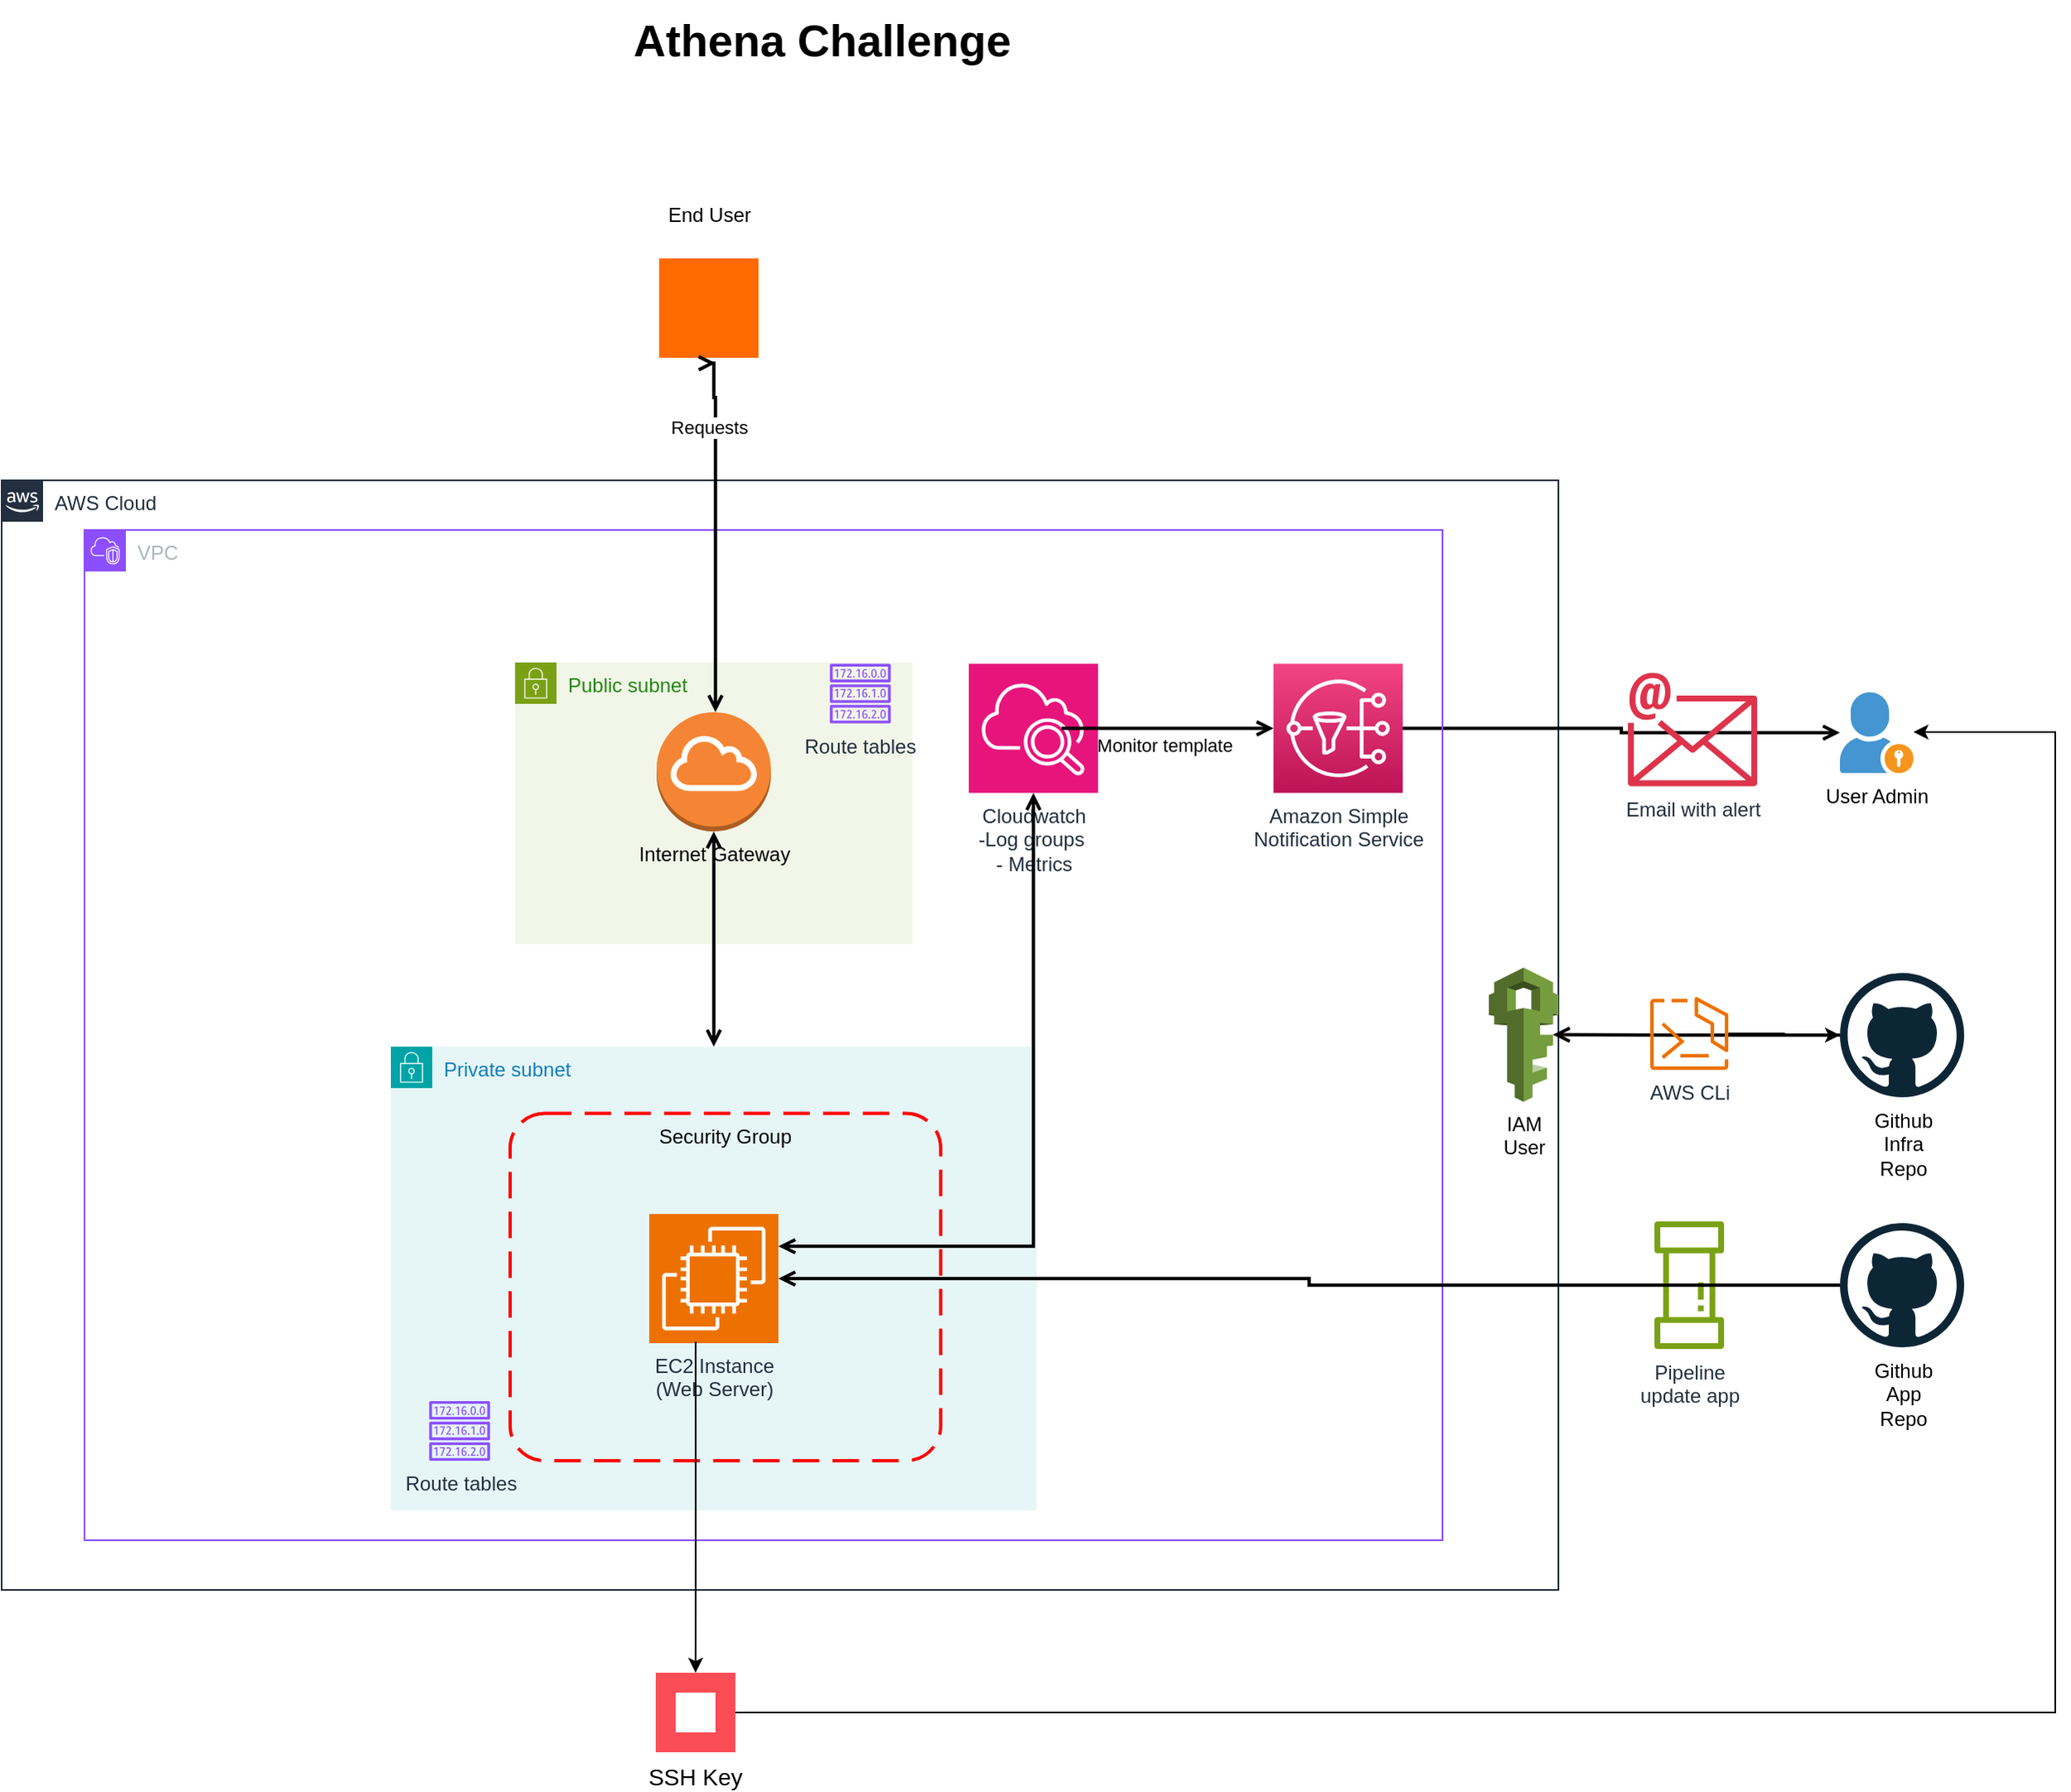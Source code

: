 <mxfile version="26.0.16">
  <diagram id="Ht1M8jgEwFfnCIfOTk4-" name="Page-1">
    <mxGraphModel dx="1908" dy="2281" grid="1" gridSize="10" guides="1" tooltips="1" connect="1" arrows="1" fold="1" page="1" pageScale="1" pageWidth="1169" pageHeight="827" math="0" shadow="0">
      <root>
        <mxCell id="0" />
        <mxCell id="1" parent="0" />
        <mxCell id="cniMFsinqGmi4-nNKcan-12" value="Public subnet" style="points=[[0,0],[0.25,0],[0.5,0],[0.75,0],[1,0],[1,0.25],[1,0.5],[1,0.75],[1,1],[0.75,1],[0.5,1],[0.25,1],[0,1],[0,0.75],[0,0.5],[0,0.25]];outlineConnect=0;gradientColor=none;html=1;whiteSpace=wrap;fontSize=12;fontStyle=0;container=1;pointerEvents=0;collapsible=0;recursiveResize=0;shape=mxgraph.aws4.group;grIcon=mxgraph.aws4.group_security_group;grStroke=0;strokeColor=#7AA116;fillColor=#F2F6E8;verticalAlign=top;align=left;spacingLeft=30;fontColor=#248814;dashed=0;" vertex="1" parent="1">
          <mxGeometry x="360" y="190" width="240" height="170" as="geometry" />
        </mxCell>
        <mxCell id="UEzPUAAOIrF-is8g5C7q-74" value="AWS Cloud" style="points=[[0,0],[0.25,0],[0.5,0],[0.75,0],[1,0],[1,0.25],[1,0.5],[1,0.75],[1,1],[0.75,1],[0.5,1],[0.25,1],[0,1],[0,0.75],[0,0.5],[0,0.25]];outlineConnect=0;gradientColor=none;html=1;whiteSpace=wrap;fontSize=12;fontStyle=0;shape=mxgraph.aws4.group;grIcon=mxgraph.aws4.group_aws_cloud_alt;strokeColor=#232F3E;fillColor=none;verticalAlign=top;align=left;spacingLeft=30;fontColor=#232F3E;dashed=0;labelBackgroundColor=#ffffff;container=1;pointerEvents=0;collapsible=0;recursiveResize=0;" parent="1" vertex="1">
          <mxGeometry x="50" y="80" width="940" height="670" as="geometry" />
        </mxCell>
        <mxCell id="cniMFsinqGmi4-nNKcan-26" value="IAM &lt;br&gt;User" style="outlineConnect=0;dashed=0;verticalLabelPosition=bottom;verticalAlign=top;align=center;html=1;shape=mxgraph.aws3.iam;fillColor=#759C3E;gradientColor=none;" vertex="1" parent="UEzPUAAOIrF-is8g5C7q-74">
          <mxGeometry x="898" y="294.25" width="42" height="81" as="geometry" />
        </mxCell>
        <mxCell id="UEzPUAAOIrF-is8g5C7q-92" value="" style="edgeStyle=orthogonalEdgeStyle;rounded=0;orthogonalLoop=1;jettySize=auto;html=1;endArrow=open;endFill=0;strokeWidth=2;" parent="1" source="UEzPUAAOIrF-is8g5C7q-81" target="cniMFsinqGmi4-nNKcan-10" edge="1">
          <mxGeometry relative="1" as="geometry">
            <mxPoint x="723" y="349" as="targetPoint" />
            <Array as="points" />
          </mxGeometry>
        </mxCell>
        <mxCell id="cniMFsinqGmi4-nNKcan-1" value="VPC" style="points=[[0,0],[0.25,0],[0.5,0],[0.75,0],[1,0],[1,0.25],[1,0.5],[1,0.75],[1,1],[0.75,1],[0.5,1],[0.25,1],[0,1],[0,0.75],[0,0.5],[0,0.25]];outlineConnect=0;gradientColor=none;html=1;whiteSpace=wrap;fontSize=12;fontStyle=0;container=1;pointerEvents=0;collapsible=0;recursiveResize=0;shape=mxgraph.aws4.group;grIcon=mxgraph.aws4.group_vpc2;strokeColor=#8C4FFF;fillColor=none;verticalAlign=top;align=left;spacingLeft=30;fontColor=#AAB7B8;dashed=0;" vertex="1" parent="1">
          <mxGeometry x="100" y="110" width="820" height="610" as="geometry" />
        </mxCell>
        <mxCell id="cniMFsinqGmi4-nNKcan-13" value="Private subnet" style="points=[[0,0],[0.25,0],[0.5,0],[0.75,0],[1,0],[1,0.25],[1,0.5],[1,0.75],[1,1],[0.75,1],[0.5,1],[0.25,1],[0,1],[0,0.75],[0,0.5],[0,0.25]];outlineConnect=0;gradientColor=none;html=1;whiteSpace=wrap;fontSize=12;fontStyle=0;container=1;pointerEvents=0;collapsible=0;recursiveResize=0;shape=mxgraph.aws4.group;grIcon=mxgraph.aws4.group_security_group;grStroke=0;strokeColor=#00A4A6;fillColor=#E6F6F7;verticalAlign=top;align=left;spacingLeft=30;fontColor=#147EBA;dashed=0;" vertex="1" parent="cniMFsinqGmi4-nNKcan-1">
          <mxGeometry x="185" y="312" width="390" height="280" as="geometry" />
        </mxCell>
        <mxCell id="cniMFsinqGmi4-nNKcan-3" value="EC2 Instance&lt;br&gt;(Web Server)" style="sketch=0;points=[[0,0,0],[0.25,0,0],[0.5,0,0],[0.75,0,0],[1,0,0],[0,1,0],[0.25,1,0],[0.5,1,0],[0.75,1,0],[1,1,0],[0,0.25,0],[0,0.5,0],[0,0.75,0],[1,0.25,0],[1,0.5,0],[1,0.75,0]];outlineConnect=0;fontColor=#232F3E;fillColor=#ED7100;strokeColor=#ffffff;dashed=0;verticalLabelPosition=bottom;verticalAlign=top;align=center;html=1;fontSize=12;fontStyle=0;aspect=fixed;shape=mxgraph.aws4.resourceIcon;resIcon=mxgraph.aws4.ec2;" vertex="1" parent="cniMFsinqGmi4-nNKcan-13">
          <mxGeometry x="156" y="101" width="78" height="78" as="geometry" />
        </mxCell>
        <mxCell id="cniMFsinqGmi4-nNKcan-21" value="Security Group" style="rounded=1;arcSize=10;dashed=1;strokeColor=#ff0000;fillColor=none;gradientColor=none;dashPattern=8 4;strokeWidth=2;verticalAlign=top;" vertex="1" parent="cniMFsinqGmi4-nNKcan-13">
          <mxGeometry x="72" y="40.25" width="260" height="209.75" as="geometry" />
        </mxCell>
        <mxCell id="cniMFsinqGmi4-nNKcan-25" value="Route tables" style="sketch=0;outlineConnect=0;fontColor=#232F3E;gradientColor=none;fillColor=#8C4FFF;strokeColor=none;dashed=0;verticalLabelPosition=bottom;verticalAlign=top;align=center;html=1;fontSize=12;fontStyle=0;aspect=fixed;pointerEvents=1;shape=mxgraph.aws4.route_table;" vertex="1" parent="cniMFsinqGmi4-nNKcan-13">
          <mxGeometry x="23.05" y="214" width="36.95" height="36" as="geometry" />
        </mxCell>
        <mxCell id="UEzPUAAOIrF-is8g5C7q-81" value="Amazon Simple&lt;br&gt;Notification Service&lt;br&gt;" style="outlineConnect=0;fontColor=#232F3E;gradientColor=#F34482;gradientDirection=north;fillColor=#BC1356;strokeColor=#ffffff;dashed=0;verticalLabelPosition=bottom;verticalAlign=top;align=center;html=1;fontSize=12;fontStyle=0;aspect=fixed;shape=mxgraph.aws4.resourceIcon;resIcon=mxgraph.aws4.sns;labelBackgroundColor=#ffffff;" parent="cniMFsinqGmi4-nNKcan-1" vertex="1">
          <mxGeometry x="718" y="80.8" width="78" height="78" as="geometry" />
        </mxCell>
        <mxCell id="cniMFsinqGmi4-nNKcan-15" value="Cloudwatch&lt;br&gt;-Log groups&amp;nbsp;&lt;br&gt;- Metrics" style="sketch=0;points=[[0,0,0],[0.25,0,0],[0.5,0,0],[0.75,0,0],[1,0,0],[0,1,0],[0.25,1,0],[0.5,1,0],[0.75,1,0],[1,1,0],[0,0.25,0],[0,0.5,0],[0,0.75,0],[1,0.25,0],[1,0.5,0],[1,0.75,0]];points=[[0,0,0],[0.25,0,0],[0.5,0,0],[0.75,0,0],[1,0,0],[0,1,0],[0.25,1,0],[0.5,1,0],[0.75,1,0],[1,1,0],[0,0.25,0],[0,0.5,0],[0,0.75,0],[1,0.25,0],[1,0.5,0],[1,0.75,0]];outlineConnect=0;fontColor=#232F3E;fillColor=#E7157B;strokeColor=#ffffff;dashed=0;verticalLabelPosition=bottom;verticalAlign=top;align=center;html=1;fontSize=12;fontStyle=0;aspect=fixed;shape=mxgraph.aws4.resourceIcon;resIcon=mxgraph.aws4.cloudwatch_2;" vertex="1" parent="cniMFsinqGmi4-nNKcan-1">
          <mxGeometry x="534" y="80.8" width="78" height="78" as="geometry" />
        </mxCell>
        <mxCell id="UEzPUAAOIrF-is8g5C7q-105" value="Monitor template" style="edgeStyle=orthogonalEdgeStyle;rounded=0;orthogonalLoop=1;jettySize=auto;html=1;endArrow=open;endFill=0;strokeWidth=2;exitX=1;exitY=0.5;exitDx=0;exitDy=0;exitPerimeter=0;" parent="cniMFsinqGmi4-nNKcan-1" source="cniMFsinqGmi4-nNKcan-15" target="UEzPUAAOIrF-is8g5C7q-81" edge="1">
          <mxGeometry x="0.121" y="-10" relative="1" as="geometry">
            <Array as="points">
              <mxPoint x="590" y="120" />
              <mxPoint x="590" y="120" />
            </Array>
            <mxPoint as="offset" />
            <mxPoint x="800.0" y="70" as="sourcePoint" />
            <mxPoint x="400.0" y="70" as="targetPoint" />
          </mxGeometry>
        </mxCell>
        <mxCell id="cniMFsinqGmi4-nNKcan-20" value="Internet Gateway" style="outlineConnect=0;dashed=0;verticalLabelPosition=bottom;verticalAlign=top;align=center;html=1;shape=mxgraph.aws3.internet_gateway;fillColor=#F58534;gradientColor=none;" vertex="1" parent="cniMFsinqGmi4-nNKcan-1">
          <mxGeometry x="345.5" y="110.0" width="69" height="72" as="geometry" />
        </mxCell>
        <mxCell id="cniMFsinqGmi4-nNKcan-23" style="edgeStyle=orthogonalEdgeStyle;rounded=0;orthogonalLoop=1;jettySize=auto;html=1;endArrow=open;endFill=0;strokeWidth=2;startArrow=open;startFill=0;exitX=0.5;exitY=0;exitDx=0;exitDy=0;entryX=0.5;entryY=1;entryDx=0;entryDy=0;entryPerimeter=0;" edge="1" parent="cniMFsinqGmi4-nNKcan-1" source="cniMFsinqGmi4-nNKcan-13" target="cniMFsinqGmi4-nNKcan-20">
          <mxGeometry relative="1" as="geometry">
            <Array as="points">
              <mxPoint x="380" y="290" />
              <mxPoint x="380" y="90" />
            </Array>
            <mxPoint x="380" y="28" as="sourcePoint" />
            <mxPoint x="380" y="-118" as="targetPoint" />
          </mxGeometry>
        </mxCell>
        <mxCell id="cniMFsinqGmi4-nNKcan-24" value="Route tables" style="sketch=0;outlineConnect=0;fontColor=#232F3E;gradientColor=none;fillColor=#8C4FFF;strokeColor=none;dashed=0;verticalLabelPosition=bottom;verticalAlign=top;align=center;html=1;fontSize=12;fontStyle=0;aspect=fixed;pointerEvents=1;shape=mxgraph.aws4.route_table;" vertex="1" parent="cniMFsinqGmi4-nNKcan-1">
          <mxGeometry x="450" y="80.8" width="36.95" height="36" as="geometry" />
        </mxCell>
        <mxCell id="UEzPUAAOIrF-is8g5C7q-97" style="edgeStyle=orthogonalEdgeStyle;rounded=0;orthogonalLoop=1;jettySize=auto;html=1;endArrow=open;endFill=0;strokeWidth=2;startArrow=open;startFill=0;exitX=1;exitY=0.25;exitDx=0;exitDy=0;entryX=0.5;entryY=1;entryDx=0;entryDy=0;entryPerimeter=0;exitPerimeter=0;" parent="cniMFsinqGmi4-nNKcan-1" source="cniMFsinqGmi4-nNKcan-3" target="cniMFsinqGmi4-nNKcan-15" edge="1">
          <mxGeometry relative="1" as="geometry">
            <Array as="points">
              <mxPoint x="573" y="433" />
            </Array>
            <mxPoint x="538.0" y="418" as="sourcePoint" />
            <mxPoint x="590" y="450" as="targetPoint" />
          </mxGeometry>
        </mxCell>
        <mxCell id="cniMFsinqGmi4-nNKcan-2" value="Github&lt;br&gt;App&lt;br&gt;Repo" style="dashed=0;outlineConnect=0;html=1;align=center;labelPosition=center;verticalLabelPosition=bottom;verticalAlign=top;shape=mxgraph.weblogos.github" vertex="1" parent="1">
          <mxGeometry x="1160" y="528.5" width="75" height="75" as="geometry" />
        </mxCell>
        <mxCell id="cniMFsinqGmi4-nNKcan-4" value="Pipeline&lt;br&gt;update app" style="sketch=0;outlineConnect=0;fontColor=#232F3E;gradientColor=none;fillColor=#7AA116;strokeColor=none;dashed=0;verticalLabelPosition=bottom;verticalAlign=top;align=center;html=1;fontSize=12;fontStyle=0;aspect=fixed;pointerEvents=1;shape=mxgraph.aws4.iot_analytics_pipeline;direction=south;" vertex="1" parent="1">
          <mxGeometry x="1048" y="527" width="42" height="78" as="geometry" />
        </mxCell>
        <mxCell id="cniMFsinqGmi4-nNKcan-6" value="Github&lt;br&gt;Infra &lt;br&gt;Repo" style="dashed=0;outlineConnect=0;html=1;align=center;labelPosition=center;verticalLabelPosition=bottom;verticalAlign=top;shape=mxgraph.weblogos.github" vertex="1" parent="1">
          <mxGeometry x="1160" y="377.5" width="75" height="75" as="geometry" />
        </mxCell>
        <mxCell id="cniMFsinqGmi4-nNKcan-7" value="" style="edgeStyle=orthogonalEdgeStyle;rounded=0;orthogonalLoop=1;jettySize=auto;html=1;endArrow=open;endFill=0;strokeWidth=2;entryX=0.92;entryY=0.5;entryDx=0;entryDy=0;entryPerimeter=0;" edge="1" parent="1" source="cniMFsinqGmi4-nNKcan-6" target="cniMFsinqGmi4-nNKcan-26">
          <mxGeometry relative="1" as="geometry">
            <Array as="points" />
            <mxPoint x="1170" y="576" as="sourcePoint" />
            <mxPoint x="528" y="576" as="targetPoint" />
          </mxGeometry>
        </mxCell>
        <mxCell id="cniMFsinqGmi4-nNKcan-27" value="" style="edgeStyle=orthogonalEdgeStyle;rounded=0;orthogonalLoop=1;jettySize=auto;html=1;" edge="1" parent="1" source="cniMFsinqGmi4-nNKcan-8" target="cniMFsinqGmi4-nNKcan-6">
          <mxGeometry relative="1" as="geometry" />
        </mxCell>
        <mxCell id="cniMFsinqGmi4-nNKcan-8" value="AWS CLi" style="sketch=0;outlineConnect=0;fontColor=#232F3E;gradientColor=none;fillColor=#ED7100;strokeColor=none;dashed=0;verticalLabelPosition=bottom;verticalAlign=top;align=center;html=1;fontSize=12;fontStyle=0;aspect=fixed;pointerEvents=1;shape=mxgraph.aws4.ecs_copilot_cli;" vertex="1" parent="1">
          <mxGeometry x="1045" y="392" width="48" height="44" as="geometry" />
        </mxCell>
        <mxCell id="cniMFsinqGmi4-nNKcan-9" value="" style="points=[];aspect=fixed;html=1;align=center;shadow=0;dashed=0;fillColor=#FF6A00;strokeColor=none;shape=mxgraph.alibaba_cloud.user;" vertex="1" parent="1">
          <mxGeometry x="447" y="-54" width="60" height="60" as="geometry" />
        </mxCell>
        <mxCell id="cniMFsinqGmi4-nNKcan-10" value="User Admin" style="shadow=0;dashed=0;html=1;strokeColor=none;fillColor=#4495D1;labelPosition=center;verticalLabelPosition=bottom;verticalAlign=top;align=center;outlineConnect=0;shape=mxgraph.veeam.portal_admin;" vertex="1" parent="1">
          <mxGeometry x="1160" y="208" width="44.4" height="48.8" as="geometry" />
        </mxCell>
        <mxCell id="cniMFsinqGmi4-nNKcan-11" value="End User" style="text;html=1;align=center;verticalAlign=middle;resizable=0;points=[];autosize=1;strokeColor=none;fillColor=none;" vertex="1" parent="1">
          <mxGeometry x="442" y="-95" width="70" height="30" as="geometry" />
        </mxCell>
        <mxCell id="cniMFsinqGmi4-nNKcan-16" value="Email with alert" style="sketch=0;outlineConnect=0;fontColor=#232F3E;gradientColor=none;fillColor=#DD344C;strokeColor=none;dashed=0;verticalLabelPosition=bottom;verticalAlign=top;align=center;html=1;fontSize=12;fontStyle=0;aspect=fixed;shape=mxgraph.aws4.email;" vertex="1" parent="1">
          <mxGeometry x="1032" y="196" width="78" height="69" as="geometry" />
        </mxCell>
        <mxCell id="UEzPUAAOIrF-is8g5C7q-89" value="" style="edgeStyle=orthogonalEdgeStyle;rounded=0;orthogonalLoop=1;jettySize=auto;html=1;endArrow=open;endFill=0;strokeWidth=2;entryX=1;entryY=0.5;entryDx=0;entryDy=0;entryPerimeter=0;" parent="1" source="cniMFsinqGmi4-nNKcan-2" target="cniMFsinqGmi4-nNKcan-3" edge="1">
          <mxGeometry relative="1" as="geometry">
            <Array as="points" />
            <mxPoint x="247.474" y="218.0" as="sourcePoint" />
            <mxPoint x="370" y="350" as="targetPoint" />
          </mxGeometry>
        </mxCell>
        <mxCell id="cniMFsinqGmi4-nNKcan-22" style="edgeStyle=orthogonalEdgeStyle;rounded=0;orthogonalLoop=1;jettySize=auto;html=1;endArrow=open;endFill=0;strokeWidth=2;startArrow=open;startFill=0;exitX=0.5;exitY=0;exitDx=0;exitDy=0;entryX=0.569;entryY=1.055;entryDx=0;entryDy=0;entryPerimeter=0;exitPerimeter=0;" edge="1" parent="1" target="cniMFsinqGmi4-nNKcan-9">
          <mxGeometry relative="1" as="geometry">
            <Array as="points">
              <mxPoint x="481" y="30" />
              <mxPoint x="480" y="-17" />
            </Array>
            <mxPoint x="481" y="220" as="sourcePoint" />
            <mxPoint x="470.88" y="-18.14" as="targetPoint" />
          </mxGeometry>
        </mxCell>
        <mxCell id="cniMFsinqGmi4-nNKcan-29" value="Requests" style="edgeLabel;html=1;align=center;verticalAlign=middle;resizable=0;points=[];" vertex="1" connectable="0" parent="cniMFsinqGmi4-nNKcan-22">
          <mxGeometry x="0.614" y="-2" relative="1" as="geometry">
            <mxPoint x="-6" as="offset" />
          </mxGeometry>
        </mxCell>
        <mxCell id="cniMFsinqGmi4-nNKcan-30" value="SSH Key" style="shape=rect;fillColor=#FA4D56;aspect=fixed;resizable=0;labelPosition=center;verticalLabelPosition=bottom;align=center;verticalAlign=top;strokeColor=none;fontSize=14;" vertex="1" parent="1">
          <mxGeometry x="445" y="800" width="48" height="48" as="geometry" />
        </mxCell>
        <mxCell id="cniMFsinqGmi4-nNKcan-31" value="" style="fillColor=#ffffff;strokeColor=none;dashed=0;outlineConnect=0;html=1;labelPosition=center;verticalLabelPosition=bottom;verticalAlign=top;part=1;movable=0;resizable=0;rotatable=0;shape=mxgraph.ibm_cloud.password" vertex="1" parent="cniMFsinqGmi4-nNKcan-30">
          <mxGeometry width="24" height="24" relative="1" as="geometry">
            <mxPoint x="12" y="12" as="offset" />
          </mxGeometry>
        </mxCell>
        <mxCell id="cniMFsinqGmi4-nNKcan-33" style="edgeStyle=orthogonalEdgeStyle;rounded=0;orthogonalLoop=1;jettySize=auto;html=1;exitX=1;exitY=0.5;exitDx=0;exitDy=0;" edge="1" parent="1" source="cniMFsinqGmi4-nNKcan-30" target="cniMFsinqGmi4-nNKcan-10">
          <mxGeometry relative="1" as="geometry">
            <Array as="points">
              <mxPoint x="1290" y="824" />
              <mxPoint x="1290" y="232" />
            </Array>
          </mxGeometry>
        </mxCell>
        <mxCell id="cniMFsinqGmi4-nNKcan-34" style="edgeStyle=orthogonalEdgeStyle;rounded=0;orthogonalLoop=1;jettySize=auto;html=1;exitX=0.431;exitY=0.657;exitDx=0;exitDy=0;exitPerimeter=0;entryX=0.5;entryY=0;entryDx=0;entryDy=0;" edge="1" parent="1" source="cniMFsinqGmi4-nNKcan-21" target="cniMFsinqGmi4-nNKcan-30">
          <mxGeometry relative="1" as="geometry">
            <mxPoint x="538" y="834" as="sourcePoint" />
            <mxPoint x="1192" y="267" as="targetPoint" />
          </mxGeometry>
        </mxCell>
        <mxCell id="cniMFsinqGmi4-nNKcan-35" value="&lt;font style=&quot;font-size: 27px;&quot;&gt;&lt;b&gt;Athena Challenge&lt;/b&gt;&lt;/font&gt;" style="text;html=1;align=center;verticalAlign=middle;resizable=0;points=[];autosize=1;strokeColor=none;fillColor=none;" vertex="1" parent="1">
          <mxGeometry x="420" y="-210" width="250" height="50" as="geometry" />
        </mxCell>
      </root>
    </mxGraphModel>
  </diagram>
</mxfile>
